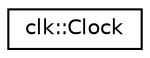 digraph "Graphical Class Hierarchy"
{
 // LATEX_PDF_SIZE
  edge [fontname="Helvetica",fontsize="10",labelfontname="Helvetica",labelfontsize="10"];
  node [fontname="Helvetica",fontsize="10",shape=record];
  rankdir="LR";
  Node0 [label="clk::Clock",height=0.2,width=0.4,color="black", fillcolor="white", style="filled",URL="$classclk_1_1Clock.html",tooltip="Draws the clock to the screen."];
}
